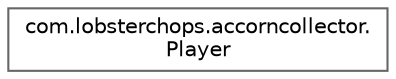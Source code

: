 digraph "Graphical Class Hierarchy"
{
 // LATEX_PDF_SIZE
  bgcolor="transparent";
  edge [fontname=Helvetica,fontsize=10,labelfontname=Helvetica,labelfontsize=10];
  node [fontname=Helvetica,fontsize=10,shape=box,height=0.2,width=0.4];
  rankdir="LR";
  Node0 [id="Node000000",label="com.lobsterchops.accorncollector.\lPlayer",height=0.2,width=0.4,color="grey40", fillcolor="white", style="filled",URL="$classcom_1_1lobsterchops_1_1accorncollector_1_1_player.html",tooltip=" "];
}

